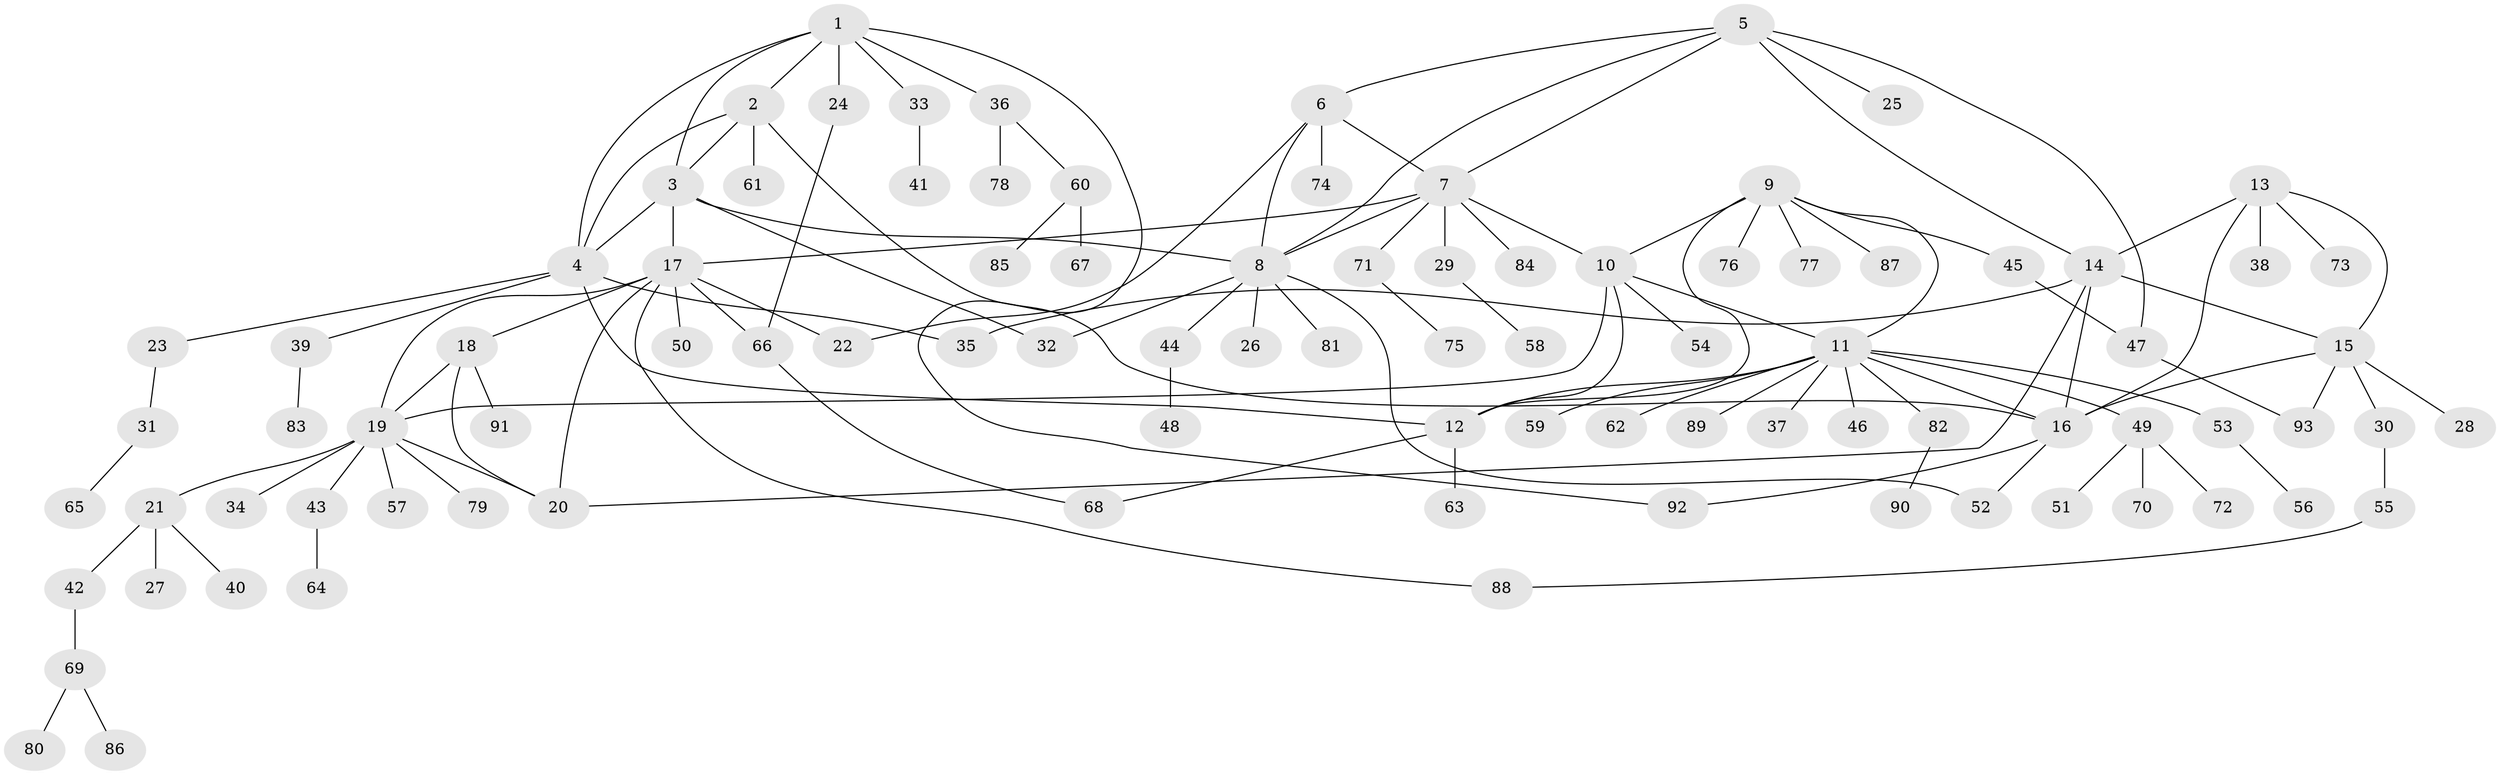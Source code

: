 // coarse degree distribution, {7: 0.03636363636363636, 5: 0.03636363636363636, 6: 0.03636363636363636, 4: 0.05454545454545454, 8: 0.05454545454545454, 11: 0.01818181818181818, 12: 0.01818181818181818, 3: 0.05454545454545454, 2: 0.10909090909090909, 1: 0.5818181818181818}
// Generated by graph-tools (version 1.1) at 2025/19/03/04/25 18:19:28]
// undirected, 93 vertices, 123 edges
graph export_dot {
graph [start="1"]
  node [color=gray90,style=filled];
  1;
  2;
  3;
  4;
  5;
  6;
  7;
  8;
  9;
  10;
  11;
  12;
  13;
  14;
  15;
  16;
  17;
  18;
  19;
  20;
  21;
  22;
  23;
  24;
  25;
  26;
  27;
  28;
  29;
  30;
  31;
  32;
  33;
  34;
  35;
  36;
  37;
  38;
  39;
  40;
  41;
  42;
  43;
  44;
  45;
  46;
  47;
  48;
  49;
  50;
  51;
  52;
  53;
  54;
  55;
  56;
  57;
  58;
  59;
  60;
  61;
  62;
  63;
  64;
  65;
  66;
  67;
  68;
  69;
  70;
  71;
  72;
  73;
  74;
  75;
  76;
  77;
  78;
  79;
  80;
  81;
  82;
  83;
  84;
  85;
  86;
  87;
  88;
  89;
  90;
  91;
  92;
  93;
  1 -- 2;
  1 -- 3;
  1 -- 4;
  1 -- 24;
  1 -- 33;
  1 -- 36;
  1 -- 92;
  2 -- 3;
  2 -- 4;
  2 -- 16;
  2 -- 61;
  3 -- 4;
  3 -- 8;
  3 -- 17;
  3 -- 32;
  4 -- 12;
  4 -- 23;
  4 -- 35;
  4 -- 39;
  5 -- 6;
  5 -- 7;
  5 -- 8;
  5 -- 14;
  5 -- 25;
  5 -- 47;
  6 -- 7;
  6 -- 8;
  6 -- 22;
  6 -- 74;
  7 -- 8;
  7 -- 10;
  7 -- 17;
  7 -- 29;
  7 -- 71;
  7 -- 84;
  8 -- 26;
  8 -- 32;
  8 -- 44;
  8 -- 52;
  8 -- 81;
  9 -- 10;
  9 -- 11;
  9 -- 12;
  9 -- 45;
  9 -- 76;
  9 -- 77;
  9 -- 87;
  10 -- 11;
  10 -- 12;
  10 -- 19;
  10 -- 54;
  11 -- 12;
  11 -- 16;
  11 -- 37;
  11 -- 46;
  11 -- 49;
  11 -- 53;
  11 -- 59;
  11 -- 62;
  11 -- 82;
  11 -- 89;
  12 -- 63;
  12 -- 68;
  13 -- 14;
  13 -- 15;
  13 -- 16;
  13 -- 38;
  13 -- 73;
  14 -- 15;
  14 -- 16;
  14 -- 20;
  14 -- 35;
  15 -- 16;
  15 -- 28;
  15 -- 30;
  15 -- 93;
  16 -- 52;
  16 -- 92;
  17 -- 18;
  17 -- 19;
  17 -- 20;
  17 -- 22;
  17 -- 50;
  17 -- 66;
  17 -- 88;
  18 -- 19;
  18 -- 20;
  18 -- 91;
  19 -- 20;
  19 -- 21;
  19 -- 34;
  19 -- 43;
  19 -- 57;
  19 -- 79;
  21 -- 27;
  21 -- 40;
  21 -- 42;
  23 -- 31;
  24 -- 66;
  29 -- 58;
  30 -- 55;
  31 -- 65;
  33 -- 41;
  36 -- 60;
  36 -- 78;
  39 -- 83;
  42 -- 69;
  43 -- 64;
  44 -- 48;
  45 -- 47;
  47 -- 93;
  49 -- 51;
  49 -- 70;
  49 -- 72;
  53 -- 56;
  55 -- 88;
  60 -- 67;
  60 -- 85;
  66 -- 68;
  69 -- 80;
  69 -- 86;
  71 -- 75;
  82 -- 90;
}

